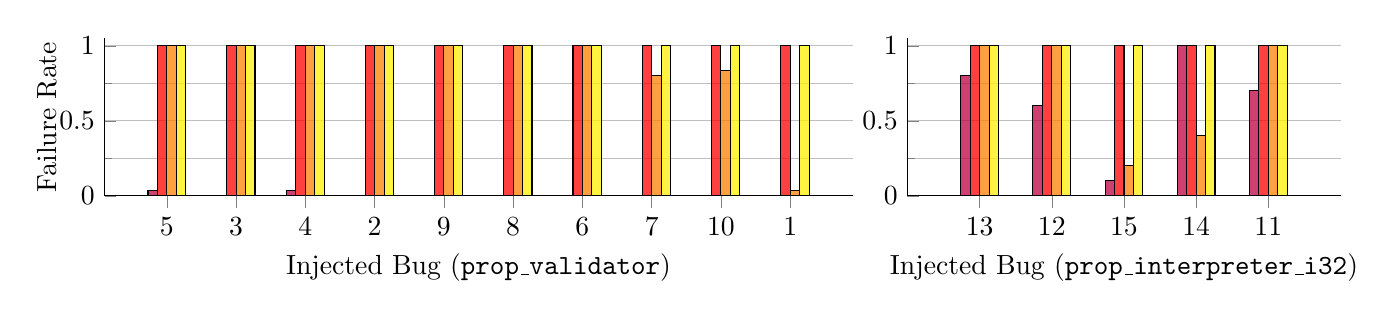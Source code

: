 \begin{tikzpicture}
  \pgfplotsset{
    scale only axis,
  }

  \begin{axis}[
      height=2cm,
      width=9.5cm,
      ybar=0cm,
      bar width=0.12cm,
      ylabel style={yshift=-2mm},
      enlarge x limits=0.1,
      axis y line*=left,
      axis x line*=bottom,
      xmin=1, xmax=10,
      ymin=0, ymax=1.05,
      xtick={1, 2, ..., 10},
      xlabel={Injected Bug (\texttt{prop\_validator})},
      ytick={0.0, 0.5, 1.0},
      xticklabels={5, 3, 4, 2, 9, 8, 6, 7, 10, 1},
      minor y tick num=1,
      ylabel={Failure Rate},
      ymajorgrids={true},
      yminorgrids={true},
      legend style={
        legend columns=-1,
        draw=none,
        at={ (0.5,-0.2) },
        anchor=north
      },
      legend style={/tikz/every even column/.append style={column sep=0.2cm}}]
    ]
    % MTTF QuickCheck
    \addplot[fill=purple, fill opacity=0.75] coordinates {
      (1 ,  0.033)
      (2 ,  0)
      (3 ,  0.033)
      (4 ,  0)
      (5 ,  0)
      (6 ,  0)
      (7 ,  0)
      (8 ,  0)
      (9 ,  0)
      (10 , 0)
    };

    % MTTF Mutagen (all heuristics)
    \addplot[fill=red, fill opacity=0.75] coordinates {
      (1 ,  1)
      (2 ,  1)
      (3 ,  1)
      (4 ,  1)
      (5 ,  1)
      (6 ,  1)
      (7 ,  1)
      (8 ,  1)
      (9 ,  1)
      (10 , 1)
    };

    % Mutagen (no FIFO)
    \addplot[fill=orange, fill opacity=0.75] coordinates {
      (1 ,  1)
      (2 ,  1)
      (3 ,  1)
      (4 ,  1)
      (5 ,  1)
      (6 ,  1)
      (7 ,  1)
      (8 ,  0.8)
      (9 ,  0.833)
      (10 , 0.033)
    };

    % Mutagen (no reset, 25 random mutations)
    \addplot[fill=yellow, fill opacity=0.75] coordinates {
      (1 ,  1)
      (2 ,  1)
      (3 ,  1)
      (4 ,  1)
      (5 ,  1)
      (6 ,  1)
      (7 ,  1)
      (8 ,  1)
      (9 ,  1)
      (10 , 1)
    };

    % % Mutagen (no inheritance)
    % \addplot[fill=lime, fill opacity=0.75] coordinates {
    %   (4  , 1)
    %   (5  , 1)
    %   (2  , 1)
    %   (3  , 1)
    %   (1  , 1)
    %   (7  , 1)
    %   (10 , 1)
    %   (6  , 1)
    %   (9  , 1)
    %   (8  , 1)
    % };

  \end{axis}

\end{tikzpicture}%
\begin{tikzpicture}
  \pgfplotsset{
    scale only axis,
  }

  \begin{axis}[
      height=2cm,
      width=5.5cm,
      ybar=0cm,
      bar width=0.12cm,
      ylabel style={yshift=-5mm},
      enlarge x limits=0.25,
      axis y line*=left,
      axis x line*=bottom,
      xmin=11, xmax=15,
      ymin=0, ymax=1.05,
      xtick={11, 12, ..., 15},
      % y axis line style= { draw opacity=0 },
      ytick={0.0, 0.5, 1.0},
      minor y tick num=1,
      xlabel={Injected Bug (\texttt{prop\_interpreter\_i32})},
      % ytick style={draw=none},
      % yticklabels={,,},
      xticklabels={13,12,15,14,11},
      ymajorgrids={true},
      yminorgrids={true},
      legend style={
        legend columns=-1,
        draw=none,
        at={ (0.5,-0.2) },
        anchor=north
      },
      legend style={/tikz/every even column/.append style={column sep=0.2cm}}]
    ]
    % MTTF QuickCheck
    \addplot[fill=purple, fill opacity=0.75] coordinates {
      (11, 0.8)
      (12, 0.6)
      (13, 0.1)
      (14, 1)
      (15, 0.7)
    };

    % MTTF Mutagen (all heuristics)
    \addplot[fill=red, fill opacity=0.75] coordinates {
      (11, 1)
      (12, 1)
      (13, 1)
      (14, 1)
      (15, 1)
    };

    % Mutagen (no FIFO)
    \addplot[fill=orange, fill opacity=0.75] coordinates {
      (11, 1)
      (12, 1)
      (13, 0.2)
      (14, 0.4)
      (15, 1)
    };

    % Mutagen (no reset, 25 random mutations)
    \addplot[fill=yellow, fill opacity=0.75] coordinates {
      (11, 1)
      (12, 1)
      (13, 1)
      (14, 1)
      (15, 1)
    };

    % % Mutagen (no inheritance)
    % \addplot[fill=lime, fill opacity=0.75] coordinates {
    %   (14, 1)
    %   (15, 1)
    %   (12, 1)
    %   (11, 1)
    %   (13, 1)
    % };

  \end{axis}
\end{tikzpicture}
